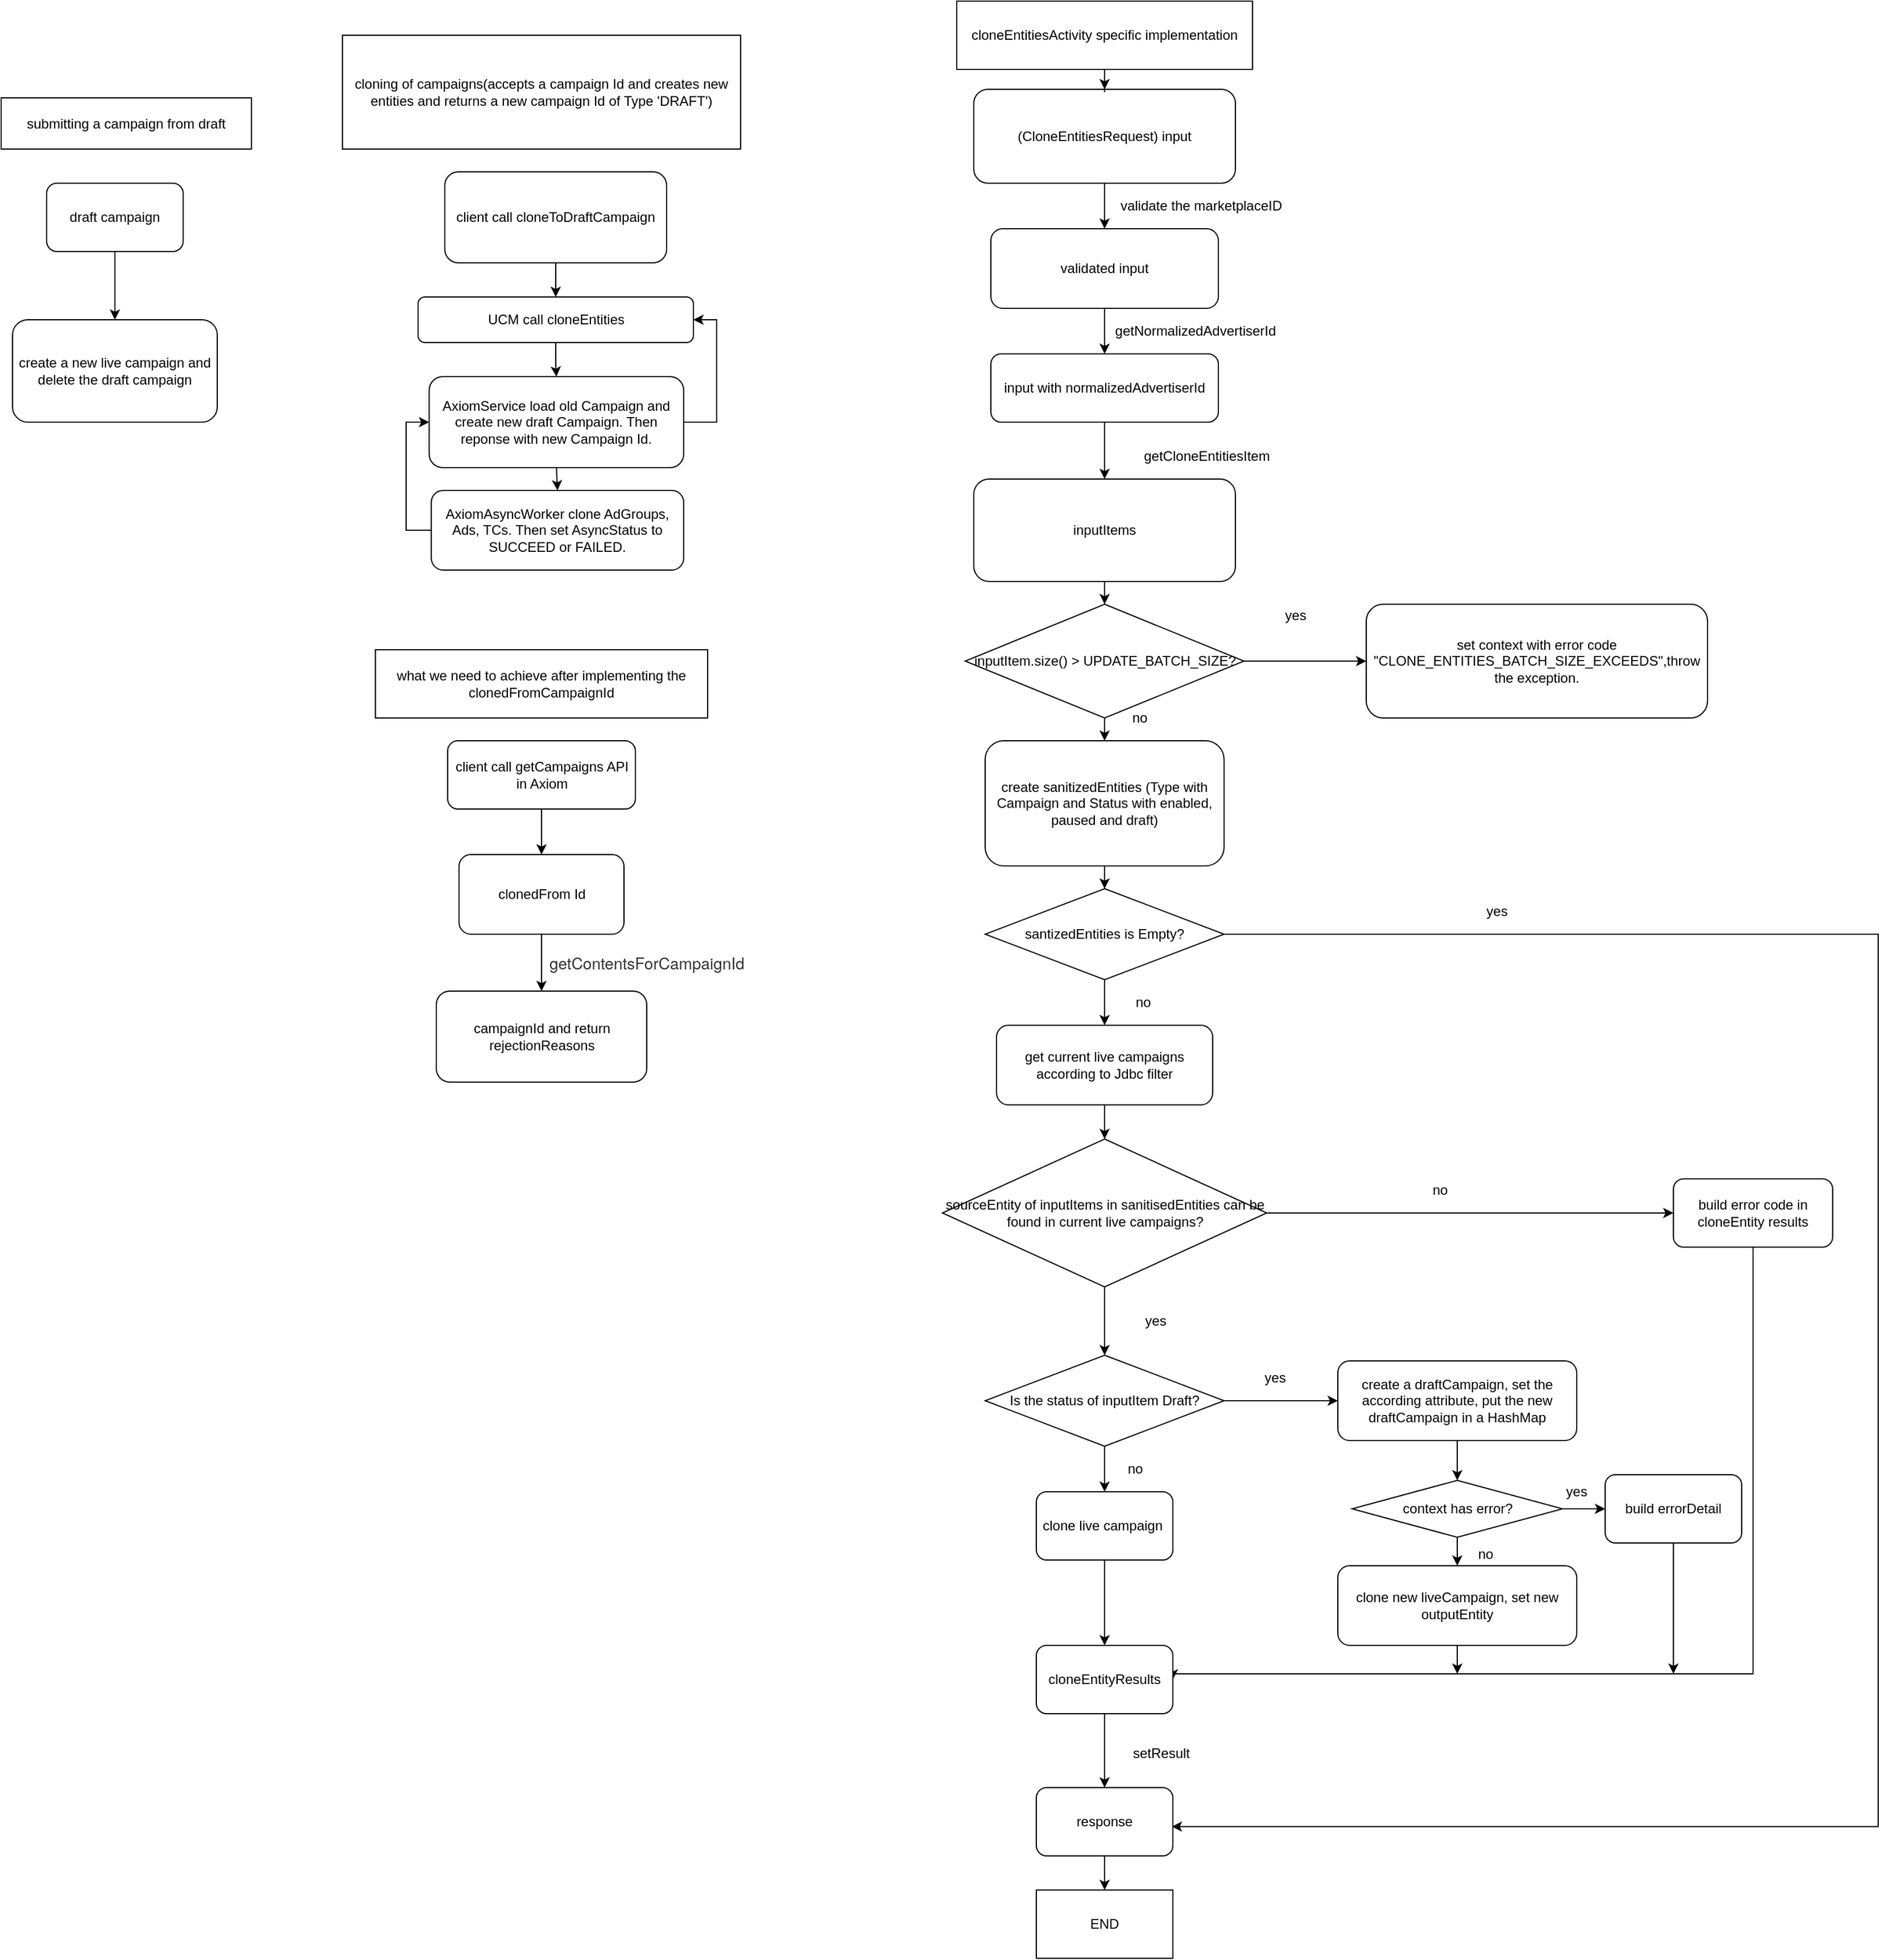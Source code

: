 <mxfile version="13.2.6" type="github">
  <diagram id="C5RBs43oDa-KdzZeNtuy" name="Page-1">
    <mxGraphModel dx="854" dy="721" grid="1" gridSize="10" guides="1" tooltips="1" connect="1" arrows="1" fold="1" page="1" pageScale="1" pageWidth="2339" pageHeight="3300" math="0" shadow="0">
      <root>
        <mxCell id="WIyWlLk6GJQsqaUBKTNV-0" />
        <mxCell id="WIyWlLk6GJQsqaUBKTNV-1" parent="WIyWlLk6GJQsqaUBKTNV-0" />
        <mxCell id="dJCcsN1a7NyHzebXsg9J-1" value="submitting a campaign from draft" style="rounded=0;whiteSpace=wrap;html=1;" parent="WIyWlLk6GJQsqaUBKTNV-1" vertex="1">
          <mxGeometry x="120" y="585" width="220" height="45" as="geometry" />
        </mxCell>
        <mxCell id="dJCcsN1a7NyHzebXsg9J-4" style="edgeStyle=orthogonalEdgeStyle;rounded=0;orthogonalLoop=1;jettySize=auto;html=1;exitX=0.5;exitY=1;exitDx=0;exitDy=0;entryX=0.5;entryY=0;entryDx=0;entryDy=0;" parent="WIyWlLk6GJQsqaUBKTNV-1" source="dJCcsN1a7NyHzebXsg9J-2" target="dJCcsN1a7NyHzebXsg9J-3" edge="1">
          <mxGeometry relative="1" as="geometry" />
        </mxCell>
        <mxCell id="dJCcsN1a7NyHzebXsg9J-2" value="draft campaign" style="rounded=1;whiteSpace=wrap;html=1;" parent="WIyWlLk6GJQsqaUBKTNV-1" vertex="1">
          <mxGeometry x="160" y="660" width="120" height="60" as="geometry" />
        </mxCell>
        <mxCell id="dJCcsN1a7NyHzebXsg9J-3" value="create a new live campaign and delete the draft campaign" style="rounded=1;whiteSpace=wrap;html=1;" parent="WIyWlLk6GJQsqaUBKTNV-1" vertex="1">
          <mxGeometry x="130" y="780" width="180" height="90" as="geometry" />
        </mxCell>
        <mxCell id="dJCcsN1a7NyHzebXsg9J-5" value="cloning of campaigns(accepts a campaign Id and creates new entities and returns a new campaign Id of Type &#39;DRAFT&#39;)" style="rounded=0;whiteSpace=wrap;html=1;" parent="WIyWlLk6GJQsqaUBKTNV-1" vertex="1">
          <mxGeometry x="420" y="530" width="350" height="100" as="geometry" />
        </mxCell>
        <mxCell id="dJCcsN1a7NyHzebXsg9J-9" style="edgeStyle=orthogonalEdgeStyle;rounded=0;orthogonalLoop=1;jettySize=auto;html=1;exitX=0.5;exitY=1;exitDx=0;exitDy=0;" parent="WIyWlLk6GJQsqaUBKTNV-1" source="dJCcsN1a7NyHzebXsg9J-6" target="dJCcsN1a7NyHzebXsg9J-8" edge="1">
          <mxGeometry relative="1" as="geometry" />
        </mxCell>
        <mxCell id="dJCcsN1a7NyHzebXsg9J-6" value="client call cloneToDraftCampaign" style="rounded=1;whiteSpace=wrap;html=1;" parent="WIyWlLk6GJQsqaUBKTNV-1" vertex="1">
          <mxGeometry x="510" y="650" width="195" height="80" as="geometry" />
        </mxCell>
        <mxCell id="dJCcsN1a7NyHzebXsg9J-11" style="edgeStyle=orthogonalEdgeStyle;rounded=0;orthogonalLoop=1;jettySize=auto;html=1;entryX=0.5;entryY=0;entryDx=0;entryDy=0;" parent="WIyWlLk6GJQsqaUBKTNV-1" source="dJCcsN1a7NyHzebXsg9J-8" target="dJCcsN1a7NyHzebXsg9J-10" edge="1">
          <mxGeometry relative="1" as="geometry" />
        </mxCell>
        <mxCell id="dJCcsN1a7NyHzebXsg9J-8" value="UCM call cloneEntities" style="rounded=1;whiteSpace=wrap;html=1;" parent="WIyWlLk6GJQsqaUBKTNV-1" vertex="1">
          <mxGeometry x="486.5" y="760" width="242" height="40" as="geometry" />
        </mxCell>
        <mxCell id="dJCcsN1a7NyHzebXsg9J-12" style="edgeStyle=orthogonalEdgeStyle;rounded=0;orthogonalLoop=1;jettySize=auto;html=1;entryX=1;entryY=0.5;entryDx=0;entryDy=0;exitX=1;exitY=0.5;exitDx=0;exitDy=0;" parent="WIyWlLk6GJQsqaUBKTNV-1" source="dJCcsN1a7NyHzebXsg9J-10" target="dJCcsN1a7NyHzebXsg9J-8" edge="1">
          <mxGeometry relative="1" as="geometry">
            <Array as="points">
              <mxPoint x="749" y="870" />
              <mxPoint x="749" y="780" />
            </Array>
          </mxGeometry>
        </mxCell>
        <mxCell id="dJCcsN1a7NyHzebXsg9J-14" style="edgeStyle=orthogonalEdgeStyle;rounded=0;orthogonalLoop=1;jettySize=auto;html=1;exitX=0.5;exitY=1;exitDx=0;exitDy=0;entryX=0.5;entryY=0;entryDx=0;entryDy=0;" parent="WIyWlLk6GJQsqaUBKTNV-1" source="dJCcsN1a7NyHzebXsg9J-10" target="dJCcsN1a7NyHzebXsg9J-13" edge="1">
          <mxGeometry relative="1" as="geometry" />
        </mxCell>
        <mxCell id="dJCcsN1a7NyHzebXsg9J-10" value="AxiomService load old Campaign and create new draft Campaign. Then reponse with new Campaign Id." style="rounded=1;whiteSpace=wrap;html=1;" parent="WIyWlLk6GJQsqaUBKTNV-1" vertex="1">
          <mxGeometry x="496.25" y="830" width="223.75" height="80" as="geometry" />
        </mxCell>
        <mxCell id="dJCcsN1a7NyHzebXsg9J-15" style="edgeStyle=orthogonalEdgeStyle;rounded=0;orthogonalLoop=1;jettySize=auto;html=1;entryX=0;entryY=0.5;entryDx=0;entryDy=0;" parent="WIyWlLk6GJQsqaUBKTNV-1" source="dJCcsN1a7NyHzebXsg9J-13" target="dJCcsN1a7NyHzebXsg9J-10" edge="1">
          <mxGeometry relative="1" as="geometry">
            <Array as="points">
              <mxPoint x="476" y="965" />
              <mxPoint x="476" y="870" />
            </Array>
          </mxGeometry>
        </mxCell>
        <mxCell id="dJCcsN1a7NyHzebXsg9J-13" value="AxiomAsyncWorker clone AdGroups, Ads, TCs. Then set AsyncStatus to SUCCEED or FAILED." style="rounded=1;whiteSpace=wrap;html=1;" parent="WIyWlLk6GJQsqaUBKTNV-1" vertex="1">
          <mxGeometry x="498.13" y="930" width="221.87" height="70" as="geometry" />
        </mxCell>
        <mxCell id="dJCcsN1a7NyHzebXsg9J-20" style="edgeStyle=orthogonalEdgeStyle;rounded=0;orthogonalLoop=1;jettySize=auto;html=1;entryX=0.5;entryY=0;entryDx=0;entryDy=0;" parent="WIyWlLk6GJQsqaUBKTNV-1" source="dJCcsN1a7NyHzebXsg9J-16" target="dJCcsN1a7NyHzebXsg9J-19" edge="1">
          <mxGeometry relative="1" as="geometry" />
        </mxCell>
        <mxCell id="dJCcsN1a7NyHzebXsg9J-16" value="(CloneEntitiesRequest) input" style="rounded=1;whiteSpace=wrap;html=1;" parent="WIyWlLk6GJQsqaUBKTNV-1" vertex="1">
          <mxGeometry x="975" y="577.5" width="230" height="82.5" as="geometry" />
        </mxCell>
        <mxCell id="dJCcsN1a7NyHzebXsg9J-18" style="edgeStyle=orthogonalEdgeStyle;rounded=0;orthogonalLoop=1;jettySize=auto;html=1;entryX=0.5;entryY=0;entryDx=0;entryDy=0;" parent="WIyWlLk6GJQsqaUBKTNV-1" source="dJCcsN1a7NyHzebXsg9J-17" target="dJCcsN1a7NyHzebXsg9J-16" edge="1">
          <mxGeometry relative="1" as="geometry" />
        </mxCell>
        <mxCell id="dJCcsN1a7NyHzebXsg9J-17" value="cloneEntitiesActivity specific implementation" style="rounded=0;whiteSpace=wrap;html=1;" parent="WIyWlLk6GJQsqaUBKTNV-1" vertex="1">
          <mxGeometry x="960" y="500" width="260" height="60" as="geometry" />
        </mxCell>
        <mxCell id="dJCcsN1a7NyHzebXsg9J-23" style="edgeStyle=orthogonalEdgeStyle;rounded=0;orthogonalLoop=1;jettySize=auto;html=1;entryX=0.5;entryY=0;entryDx=0;entryDy=0;" parent="WIyWlLk6GJQsqaUBKTNV-1" source="dJCcsN1a7NyHzebXsg9J-19" target="dJCcsN1a7NyHzebXsg9J-22" edge="1">
          <mxGeometry relative="1" as="geometry" />
        </mxCell>
        <mxCell id="dJCcsN1a7NyHzebXsg9J-19" value="validated input" style="rounded=1;whiteSpace=wrap;html=1;" parent="WIyWlLk6GJQsqaUBKTNV-1" vertex="1">
          <mxGeometry x="990" y="700" width="200" height="70" as="geometry" />
        </mxCell>
        <mxCell id="dJCcsN1a7NyHzebXsg9J-21" value="validate the marketplaceID" style="text;html=1;strokeColor=none;fillColor=none;align=center;verticalAlign=middle;whiteSpace=wrap;rounded=0;" parent="WIyWlLk6GJQsqaUBKTNV-1" vertex="1">
          <mxGeometry x="1090" y="670" width="170" height="20" as="geometry" />
        </mxCell>
        <mxCell id="dJCcsN1a7NyHzebXsg9J-27" style="edgeStyle=orthogonalEdgeStyle;rounded=0;orthogonalLoop=1;jettySize=auto;html=1;entryX=0.5;entryY=0;entryDx=0;entryDy=0;" parent="WIyWlLk6GJQsqaUBKTNV-1" source="dJCcsN1a7NyHzebXsg9J-22" target="dJCcsN1a7NyHzebXsg9J-25" edge="1">
          <mxGeometry relative="1" as="geometry" />
        </mxCell>
        <mxCell id="dJCcsN1a7NyHzebXsg9J-22" value="input with normalizedAdvertiserId" style="rounded=1;whiteSpace=wrap;html=1;" parent="WIyWlLk6GJQsqaUBKTNV-1" vertex="1">
          <mxGeometry x="990" y="810" width="200" height="60" as="geometry" />
        </mxCell>
        <mxCell id="dJCcsN1a7NyHzebXsg9J-24" value="getNormalizedAdvertiserId" style="text;html=1;strokeColor=none;fillColor=none;align=center;verticalAlign=middle;whiteSpace=wrap;rounded=0;" parent="WIyWlLk6GJQsqaUBKTNV-1" vertex="1">
          <mxGeometry x="1085" y="780" width="170" height="20" as="geometry" />
        </mxCell>
        <mxCell id="dJCcsN1a7NyHzebXsg9J-29" style="edgeStyle=orthogonalEdgeStyle;rounded=0;orthogonalLoop=1;jettySize=auto;html=1;entryX=0.5;entryY=0;entryDx=0;entryDy=0;" parent="WIyWlLk6GJQsqaUBKTNV-1" source="dJCcsN1a7NyHzebXsg9J-25" target="dJCcsN1a7NyHzebXsg9J-28" edge="1">
          <mxGeometry relative="1" as="geometry" />
        </mxCell>
        <mxCell id="dJCcsN1a7NyHzebXsg9J-25" value="inputItems" style="rounded=1;whiteSpace=wrap;html=1;" parent="WIyWlLk6GJQsqaUBKTNV-1" vertex="1">
          <mxGeometry x="975" y="920" width="230" height="90" as="geometry" />
        </mxCell>
        <mxCell id="dJCcsN1a7NyHzebXsg9J-26" value="getCloneEntitiesItem" style="text;html=1;strokeColor=none;fillColor=none;align=center;verticalAlign=middle;whiteSpace=wrap;rounded=0;" parent="WIyWlLk6GJQsqaUBKTNV-1" vertex="1">
          <mxGeometry x="1095" y="890" width="170" height="20" as="geometry" />
        </mxCell>
        <mxCell id="dJCcsN1a7NyHzebXsg9J-30" style="edgeStyle=orthogonalEdgeStyle;rounded=0;orthogonalLoop=1;jettySize=auto;html=1;exitX=1;exitY=0.5;exitDx=0;exitDy=0;entryX=0;entryY=0.5;entryDx=0;entryDy=0;" parent="WIyWlLk6GJQsqaUBKTNV-1" source="dJCcsN1a7NyHzebXsg9J-28" edge="1" target="dJCcsN1a7NyHzebXsg9J-42">
          <mxGeometry relative="1" as="geometry">
            <mxPoint x="1330" y="1130" as="targetPoint" />
          </mxGeometry>
        </mxCell>
        <mxCell id="dJCcsN1a7NyHzebXsg9J-41" style="edgeStyle=orthogonalEdgeStyle;rounded=0;orthogonalLoop=1;jettySize=auto;html=1;entryX=0.5;entryY=0;entryDx=0;entryDy=0;" parent="WIyWlLk6GJQsqaUBKTNV-1" source="dJCcsN1a7NyHzebXsg9J-28" target="dJCcsN1a7NyHzebXsg9J-40" edge="1">
          <mxGeometry relative="1" as="geometry" />
        </mxCell>
        <mxCell id="dJCcsN1a7NyHzebXsg9J-28" value="inputItem.size() &amp;gt; UPDATE_BATCH_SIZE?" style="rhombus;whiteSpace=wrap;html=1;" parent="WIyWlLk6GJQsqaUBKTNV-1" vertex="1">
          <mxGeometry x="967.5" y="1030" width="245" height="100" as="geometry" />
        </mxCell>
        <mxCell id="dJCcsN1a7NyHzebXsg9J-31" value="no" style="text;html=1;strokeColor=none;fillColor=none;align=center;verticalAlign=middle;whiteSpace=wrap;rounded=0;" parent="WIyWlLk6GJQsqaUBKTNV-1" vertex="1">
          <mxGeometry x="1072" y="1120" width="97.5" height="20" as="geometry" />
        </mxCell>
        <mxCell id="dJCcsN1a7NyHzebXsg9J-32" value="yes" style="text;html=1;strokeColor=none;fillColor=none;align=center;verticalAlign=middle;whiteSpace=wrap;rounded=0;" parent="WIyWlLk6GJQsqaUBKTNV-1" vertex="1">
          <mxGeometry x="1212.5" y="1040" width="90" as="geometry" />
        </mxCell>
        <mxCell id="dJCcsN1a7NyHzebXsg9J-48" style="edgeStyle=orthogonalEdgeStyle;rounded=0;orthogonalLoop=1;jettySize=auto;html=1;entryX=0.5;entryY=0;entryDx=0;entryDy=0;" parent="WIyWlLk6GJQsqaUBKTNV-1" source="dJCcsN1a7NyHzebXsg9J-40" target="dJCcsN1a7NyHzebXsg9J-43" edge="1">
          <mxGeometry relative="1" as="geometry" />
        </mxCell>
        <mxCell id="dJCcsN1a7NyHzebXsg9J-40" value="create sanitizedEntities (Type with Campaign and Status with enabled, paused and draft)" style="rounded=1;whiteSpace=wrap;html=1;" parent="WIyWlLk6GJQsqaUBKTNV-1" vertex="1">
          <mxGeometry x="985" y="1150" width="210" height="110" as="geometry" />
        </mxCell>
        <mxCell id="dJCcsN1a7NyHzebXsg9J-42" value="set context with error code &quot;CLONE_ENTITIES_BATCH_SIZE_EXCEEDS&quot;,throw the exception." style="rounded=1;whiteSpace=wrap;html=1;" parent="WIyWlLk6GJQsqaUBKTNV-1" vertex="1">
          <mxGeometry x="1320" y="1030" width="300" height="100" as="geometry" />
        </mxCell>
        <mxCell id="dJCcsN1a7NyHzebXsg9J-51" style="edgeStyle=orthogonalEdgeStyle;rounded=0;orthogonalLoop=1;jettySize=auto;html=1;entryX=0.5;entryY=0;entryDx=0;entryDy=0;" parent="WIyWlLk6GJQsqaUBKTNV-1" source="dJCcsN1a7NyHzebXsg9J-43" target="dJCcsN1a7NyHzebXsg9J-50" edge="1">
          <mxGeometry relative="1" as="geometry" />
        </mxCell>
        <mxCell id="dJCcsN1a7NyHzebXsg9J-79" style="edgeStyle=orthogonalEdgeStyle;rounded=0;orthogonalLoop=1;jettySize=auto;html=1;entryX=0.992;entryY=0.571;entryDx=0;entryDy=0;entryPerimeter=0;exitX=1;exitY=0.5;exitDx=0;exitDy=0;" parent="WIyWlLk6GJQsqaUBKTNV-1" source="dJCcsN1a7NyHzebXsg9J-43" target="dJCcsN1a7NyHzebXsg9J-74" edge="1">
          <mxGeometry relative="1" as="geometry">
            <Array as="points">
              <mxPoint x="1770" y="1320" />
              <mxPoint x="1770" y="2104" />
            </Array>
          </mxGeometry>
        </mxCell>
        <mxCell id="dJCcsN1a7NyHzebXsg9J-43" value="santizedEntities is Empty?" style="rhombus;whiteSpace=wrap;html=1;" parent="WIyWlLk6GJQsqaUBKTNV-1" vertex="1">
          <mxGeometry x="985" y="1280" width="210" height="80" as="geometry" />
        </mxCell>
        <mxCell id="dJCcsN1a7NyHzebXsg9J-46" value="yes" style="text;html=1;strokeColor=none;fillColor=none;align=center;verticalAlign=middle;whiteSpace=wrap;rounded=0;" parent="WIyWlLk6GJQsqaUBKTNV-1" vertex="1">
          <mxGeometry x="1390" y="1290" width="90" height="20" as="geometry" />
        </mxCell>
        <mxCell id="dJCcsN1a7NyHzebXsg9J-49" value="no" style="text;html=1;strokeColor=none;fillColor=none;align=center;verticalAlign=middle;whiteSpace=wrap;rounded=0;" parent="WIyWlLk6GJQsqaUBKTNV-1" vertex="1">
          <mxGeometry x="1079" y="1370" width="90" height="20" as="geometry" />
        </mxCell>
        <mxCell id="dJCcsN1a7NyHzebXsg9J-54" style="edgeStyle=orthogonalEdgeStyle;rounded=0;orthogonalLoop=1;jettySize=auto;html=1;entryX=0.5;entryY=0;entryDx=0;entryDy=0;" parent="WIyWlLk6GJQsqaUBKTNV-1" source="dJCcsN1a7NyHzebXsg9J-50" target="dJCcsN1a7NyHzebXsg9J-53" edge="1">
          <mxGeometry relative="1" as="geometry" />
        </mxCell>
        <mxCell id="dJCcsN1a7NyHzebXsg9J-50" value="get current live campaigns according to Jdbc filter" style="rounded=1;whiteSpace=wrap;html=1;" parent="WIyWlLk6GJQsqaUBKTNV-1" vertex="1">
          <mxGeometry x="995" y="1400" width="190" height="70" as="geometry" />
        </mxCell>
        <mxCell id="dJCcsN1a7NyHzebXsg9J-57" style="edgeStyle=orthogonalEdgeStyle;rounded=0;orthogonalLoop=1;jettySize=auto;html=1;exitX=1;exitY=0.5;exitDx=0;exitDy=0;entryX=0;entryY=0.5;entryDx=0;entryDy=0;" parent="WIyWlLk6GJQsqaUBKTNV-1" source="dJCcsN1a7NyHzebXsg9J-53" target="dJCcsN1a7NyHzebXsg9J-56" edge="1">
          <mxGeometry relative="1" as="geometry" />
        </mxCell>
        <mxCell id="dJCcsN1a7NyHzebXsg9J-60" style="edgeStyle=orthogonalEdgeStyle;rounded=0;orthogonalLoop=1;jettySize=auto;html=1;exitX=0.5;exitY=1;exitDx=0;exitDy=0;entryX=0.5;entryY=0;entryDx=0;entryDy=0;" parent="WIyWlLk6GJQsqaUBKTNV-1" source="dJCcsN1a7NyHzebXsg9J-53" target="dJCcsN1a7NyHzebXsg9J-61" edge="1">
          <mxGeometry relative="1" as="geometry">
            <mxPoint x="1090" y="1860" as="targetPoint" />
          </mxGeometry>
        </mxCell>
        <mxCell id="dJCcsN1a7NyHzebXsg9J-53" value="sourceEntity of inputItems in sanitisedEntities can be found in current live campaigns?" style="rhombus;whiteSpace=wrap;html=1;" parent="WIyWlLk6GJQsqaUBKTNV-1" vertex="1">
          <mxGeometry x="947.5" y="1500" width="285" height="130" as="geometry" />
        </mxCell>
        <mxCell id="dJCcsN1a7NyHzebXsg9J-55" value="no" style="text;html=1;strokeColor=none;fillColor=none;align=center;verticalAlign=middle;whiteSpace=wrap;rounded=0;" parent="WIyWlLk6GJQsqaUBKTNV-1" vertex="1">
          <mxGeometry x="1340" y="1535" width="90" height="20" as="geometry" />
        </mxCell>
        <mxCell id="dJCcsN1a7NyHzebXsg9J-80" style="edgeStyle=orthogonalEdgeStyle;rounded=0;orthogonalLoop=1;jettySize=auto;html=1;entryX=1;entryY=0.5;entryDx=0;entryDy=0;exitX=0.5;exitY=1;exitDx=0;exitDy=0;" parent="WIyWlLk6GJQsqaUBKTNV-1" source="dJCcsN1a7NyHzebXsg9J-56" target="dJCcsN1a7NyHzebXsg9J-72" edge="1">
          <mxGeometry relative="1" as="geometry">
            <Array as="points">
              <mxPoint x="1660" y="1970" />
              <mxPoint x="1150" y="1970" />
            </Array>
          </mxGeometry>
        </mxCell>
        <mxCell id="dJCcsN1a7NyHzebXsg9J-56" value="build error code in cloneEntity results" style="rounded=1;whiteSpace=wrap;html=1;" parent="WIyWlLk6GJQsqaUBKTNV-1" vertex="1">
          <mxGeometry x="1590" y="1535" width="140" height="60" as="geometry" />
        </mxCell>
        <mxCell id="dJCcsN1a7NyHzebXsg9J-58" value="yes" style="text;html=1;strokeColor=none;fillColor=none;align=center;verticalAlign=middle;whiteSpace=wrap;rounded=0;" parent="WIyWlLk6GJQsqaUBKTNV-1" vertex="1">
          <mxGeometry x="1090" y="1650" width="90" height="20" as="geometry" />
        </mxCell>
        <mxCell id="dJCcsN1a7NyHzebXsg9J-67" style="edgeStyle=orthogonalEdgeStyle;rounded=0;orthogonalLoop=1;jettySize=auto;html=1;" parent="WIyWlLk6GJQsqaUBKTNV-1" source="dJCcsN1a7NyHzebXsg9J-61" target="dJCcsN1a7NyHzebXsg9J-66" edge="1">
          <mxGeometry relative="1" as="geometry" />
        </mxCell>
        <mxCell id="dJCcsN1a7NyHzebXsg9J-69" style="edgeStyle=orthogonalEdgeStyle;rounded=0;orthogonalLoop=1;jettySize=auto;html=1;exitX=0.5;exitY=1;exitDx=0;exitDy=0;entryX=0.5;entryY=0;entryDx=0;entryDy=0;" parent="WIyWlLk6GJQsqaUBKTNV-1" source="dJCcsN1a7NyHzebXsg9J-61" target="dJCcsN1a7NyHzebXsg9J-65" edge="1">
          <mxGeometry relative="1" as="geometry" />
        </mxCell>
        <mxCell id="dJCcsN1a7NyHzebXsg9J-61" value="Is the status of inputItem Draft?" style="rhombus;whiteSpace=wrap;html=1;" parent="WIyWlLk6GJQsqaUBKTNV-1" vertex="1">
          <mxGeometry x="985" y="1690" width="210" height="80" as="geometry" />
        </mxCell>
        <mxCell id="dJCcsN1a7NyHzebXsg9J-62" value="yes" style="text;html=1;strokeColor=none;fillColor=none;align=center;verticalAlign=middle;whiteSpace=wrap;rounded=0;" parent="WIyWlLk6GJQsqaUBKTNV-1" vertex="1">
          <mxGeometry x="1195" y="1700" width="90" height="20" as="geometry" />
        </mxCell>
        <mxCell id="dJCcsN1a7NyHzebXsg9J-63" value="no" style="text;html=1;strokeColor=none;fillColor=none;align=center;verticalAlign=middle;whiteSpace=wrap;rounded=0;" parent="WIyWlLk6GJQsqaUBKTNV-1" vertex="1">
          <mxGeometry x="1072" y="1780" width="90" height="20" as="geometry" />
        </mxCell>
        <mxCell id="dJCcsN1a7NyHzebXsg9J-73" style="edgeStyle=orthogonalEdgeStyle;rounded=0;orthogonalLoop=1;jettySize=auto;html=1;entryX=0.5;entryY=0;entryDx=0;entryDy=0;" parent="WIyWlLk6GJQsqaUBKTNV-1" source="dJCcsN1a7NyHzebXsg9J-65" target="dJCcsN1a7NyHzebXsg9J-72" edge="1">
          <mxGeometry relative="1" as="geometry" />
        </mxCell>
        <mxCell id="dJCcsN1a7NyHzebXsg9J-65" value="clone live campaign&amp;nbsp;" style="rounded=1;whiteSpace=wrap;html=1;" parent="WIyWlLk6GJQsqaUBKTNV-1" vertex="1">
          <mxGeometry x="1030" y="1810" width="120" height="60" as="geometry" />
        </mxCell>
        <mxCell id="dJCcsN1a7NyHzebXsg9J-85" style="edgeStyle=orthogonalEdgeStyle;rounded=0;orthogonalLoop=1;jettySize=auto;html=1;entryX=0.5;entryY=0;entryDx=0;entryDy=0;" parent="WIyWlLk6GJQsqaUBKTNV-1" source="dJCcsN1a7NyHzebXsg9J-66" target="dJCcsN1a7NyHzebXsg9J-84" edge="1">
          <mxGeometry relative="1" as="geometry" />
        </mxCell>
        <mxCell id="dJCcsN1a7NyHzebXsg9J-66" value="create a draftCampaign, set the according attribute, put the new draftCampaign in a HashMap" style="rounded=1;whiteSpace=wrap;html=1;" parent="WIyWlLk6GJQsqaUBKTNV-1" vertex="1">
          <mxGeometry x="1295" y="1695" width="210" height="70" as="geometry" />
        </mxCell>
        <mxCell id="dJCcsN1a7NyHzebXsg9J-75" style="edgeStyle=orthogonalEdgeStyle;rounded=0;orthogonalLoop=1;jettySize=auto;html=1;entryX=0.5;entryY=0;entryDx=0;entryDy=0;" parent="WIyWlLk6GJQsqaUBKTNV-1" source="dJCcsN1a7NyHzebXsg9J-72" target="dJCcsN1a7NyHzebXsg9J-74" edge="1">
          <mxGeometry relative="1" as="geometry" />
        </mxCell>
        <mxCell id="dJCcsN1a7NyHzebXsg9J-72" value="cloneEntityResults" style="rounded=1;whiteSpace=wrap;html=1;" parent="WIyWlLk6GJQsqaUBKTNV-1" vertex="1">
          <mxGeometry x="1030" y="1945" width="120" height="60" as="geometry" />
        </mxCell>
        <mxCell id="dJCcsN1a7NyHzebXsg9J-78" style="edgeStyle=orthogonalEdgeStyle;rounded=0;orthogonalLoop=1;jettySize=auto;html=1;entryX=0.5;entryY=0;entryDx=0;entryDy=0;" parent="WIyWlLk6GJQsqaUBKTNV-1" source="dJCcsN1a7NyHzebXsg9J-74" target="dJCcsN1a7NyHzebXsg9J-77" edge="1">
          <mxGeometry relative="1" as="geometry" />
        </mxCell>
        <mxCell id="dJCcsN1a7NyHzebXsg9J-74" value="response" style="rounded=1;whiteSpace=wrap;html=1;" parent="WIyWlLk6GJQsqaUBKTNV-1" vertex="1">
          <mxGeometry x="1030" y="2070" width="120" height="60" as="geometry" />
        </mxCell>
        <mxCell id="dJCcsN1a7NyHzebXsg9J-76" value="setResult" style="text;html=1;strokeColor=none;fillColor=none;align=center;verticalAlign=middle;whiteSpace=wrap;rounded=0;" parent="WIyWlLk6GJQsqaUBKTNV-1" vertex="1">
          <mxGeometry x="1095" y="2030" width="90" height="20" as="geometry" />
        </mxCell>
        <mxCell id="dJCcsN1a7NyHzebXsg9J-77" value="END" style="rounded=0;whiteSpace=wrap;html=1;" parent="WIyWlLk6GJQsqaUBKTNV-1" vertex="1">
          <mxGeometry x="1030" y="2160" width="120" height="60" as="geometry" />
        </mxCell>
        <mxCell id="dJCcsN1a7NyHzebXsg9J-83" style="edgeStyle=orthogonalEdgeStyle;rounded=0;orthogonalLoop=1;jettySize=auto;html=1;" parent="WIyWlLk6GJQsqaUBKTNV-1" source="dJCcsN1a7NyHzebXsg9J-81" edge="1">
          <mxGeometry relative="1" as="geometry">
            <mxPoint x="1400" y="1970" as="targetPoint" />
            <Array as="points">
              <mxPoint x="1400" y="1970" />
              <mxPoint x="1400" y="1970" />
            </Array>
          </mxGeometry>
        </mxCell>
        <mxCell id="dJCcsN1a7NyHzebXsg9J-81" value="clone new liveCampaign, set new outputEntity" style="rounded=1;whiteSpace=wrap;html=1;" parent="WIyWlLk6GJQsqaUBKTNV-1" vertex="1">
          <mxGeometry x="1295" y="1875" width="210" height="70" as="geometry" />
        </mxCell>
        <mxCell id="dJCcsN1a7NyHzebXsg9J-86" style="edgeStyle=orthogonalEdgeStyle;rounded=0;orthogonalLoop=1;jettySize=auto;html=1;entryX=0.5;entryY=0;entryDx=0;entryDy=0;" parent="WIyWlLk6GJQsqaUBKTNV-1" source="dJCcsN1a7NyHzebXsg9J-84" target="dJCcsN1a7NyHzebXsg9J-81" edge="1">
          <mxGeometry relative="1" as="geometry" />
        </mxCell>
        <mxCell id="dJCcsN1a7NyHzebXsg9J-90" style="edgeStyle=orthogonalEdgeStyle;rounded=0;orthogonalLoop=1;jettySize=auto;html=1;entryX=0;entryY=0.5;entryDx=0;entryDy=0;" parent="WIyWlLk6GJQsqaUBKTNV-1" source="dJCcsN1a7NyHzebXsg9J-84" target="dJCcsN1a7NyHzebXsg9J-89" edge="1">
          <mxGeometry relative="1" as="geometry" />
        </mxCell>
        <mxCell id="dJCcsN1a7NyHzebXsg9J-84" value="context has error?" style="rhombus;whiteSpace=wrap;html=1;" parent="WIyWlLk6GJQsqaUBKTNV-1" vertex="1">
          <mxGeometry x="1307.5" y="1800" width="185" height="50" as="geometry" />
        </mxCell>
        <mxCell id="dJCcsN1a7NyHzebXsg9J-87" value="no" style="text;html=1;strokeColor=none;fillColor=none;align=center;verticalAlign=middle;whiteSpace=wrap;rounded=0;" parent="WIyWlLk6GJQsqaUBKTNV-1" vertex="1">
          <mxGeometry x="1380" y="1855" width="90" height="20" as="geometry" />
        </mxCell>
        <mxCell id="dJCcsN1a7NyHzebXsg9J-88" value="yes" style="text;html=1;strokeColor=none;fillColor=none;align=center;verticalAlign=middle;whiteSpace=wrap;rounded=0;" parent="WIyWlLk6GJQsqaUBKTNV-1" vertex="1">
          <mxGeometry x="1460" y="1800" width="90" height="20" as="geometry" />
        </mxCell>
        <mxCell id="dJCcsN1a7NyHzebXsg9J-91" style="edgeStyle=orthogonalEdgeStyle;rounded=0;orthogonalLoop=1;jettySize=auto;html=1;" parent="WIyWlLk6GJQsqaUBKTNV-1" source="dJCcsN1a7NyHzebXsg9J-89" edge="1">
          <mxGeometry relative="1" as="geometry">
            <mxPoint x="1590" y="1970" as="targetPoint" />
            <Array as="points">
              <mxPoint x="1590" y="1970" />
              <mxPoint x="1590" y="1970" />
            </Array>
          </mxGeometry>
        </mxCell>
        <mxCell id="dJCcsN1a7NyHzebXsg9J-89" value="build errorDetail" style="rounded=1;whiteSpace=wrap;html=1;" parent="WIyWlLk6GJQsqaUBKTNV-1" vertex="1">
          <mxGeometry x="1530" y="1795" width="120" height="60" as="geometry" />
        </mxCell>
        <mxCell id="RIARzK3eIoj-L2MVTeqf-0" value="what we need to achieve after implementing the clonedFromCampaignId" style="rounded=0;whiteSpace=wrap;html=1;" vertex="1" parent="WIyWlLk6GJQsqaUBKTNV-1">
          <mxGeometry x="449" y="1070" width="292" height="60" as="geometry" />
        </mxCell>
        <mxCell id="RIARzK3eIoj-L2MVTeqf-4" style="edgeStyle=orthogonalEdgeStyle;rounded=0;orthogonalLoop=1;jettySize=auto;html=1;entryX=0.5;entryY=0;entryDx=0;entryDy=0;" edge="1" parent="WIyWlLk6GJQsqaUBKTNV-1" source="RIARzK3eIoj-L2MVTeqf-1" target="RIARzK3eIoj-L2MVTeqf-3">
          <mxGeometry relative="1" as="geometry" />
        </mxCell>
        <mxCell id="RIARzK3eIoj-L2MVTeqf-1" value="client call getCampaigns API in Axiom" style="rounded=1;whiteSpace=wrap;html=1;" vertex="1" parent="WIyWlLk6GJQsqaUBKTNV-1">
          <mxGeometry x="512.5" y="1150" width="165" height="60" as="geometry" />
        </mxCell>
        <mxCell id="RIARzK3eIoj-L2MVTeqf-6" style="edgeStyle=orthogonalEdgeStyle;rounded=0;orthogonalLoop=1;jettySize=auto;html=1;entryX=0.5;entryY=0;entryDx=0;entryDy=0;" edge="1" parent="WIyWlLk6GJQsqaUBKTNV-1" source="RIARzK3eIoj-L2MVTeqf-3" target="RIARzK3eIoj-L2MVTeqf-5">
          <mxGeometry relative="1" as="geometry" />
        </mxCell>
        <mxCell id="RIARzK3eIoj-L2MVTeqf-3" value="clonedFrom Id" style="rounded=1;whiteSpace=wrap;html=1;" vertex="1" parent="WIyWlLk6GJQsqaUBKTNV-1">
          <mxGeometry x="522.5" y="1250" width="145" height="70" as="geometry" />
        </mxCell>
        <mxCell id="RIARzK3eIoj-L2MVTeqf-5" value="campaignId and return rejectionReasons" style="rounded=1;whiteSpace=wrap;html=1;" vertex="1" parent="WIyWlLk6GJQsqaUBKTNV-1">
          <mxGeometry x="502.5" y="1370" width="185" height="80" as="geometry" />
        </mxCell>
        <mxCell id="RIARzK3eIoj-L2MVTeqf-7" value="&lt;meta charset=&quot;utf-8&quot;&gt;&lt;span style=&quot;color: rgb(51, 51, 51); font-family: &amp;quot;helvetica neue&amp;quot;, helvetica, arial, sans-serif; font-size: 14px; font-style: normal; font-weight: 400; letter-spacing: normal; text-align: left; text-indent: 0px; text-transform: none; word-spacing: 0px; background-color: rgb(255, 255, 255); display: inline; float: none;&quot;&gt;getContentsForCampaignId&lt;/span&gt;" style="text;whiteSpace=wrap;html=1;" vertex="1" parent="WIyWlLk6GJQsqaUBKTNV-1">
          <mxGeometry x="600" y="1330" width="200" height="30" as="geometry" />
        </mxCell>
      </root>
    </mxGraphModel>
  </diagram>
</mxfile>
